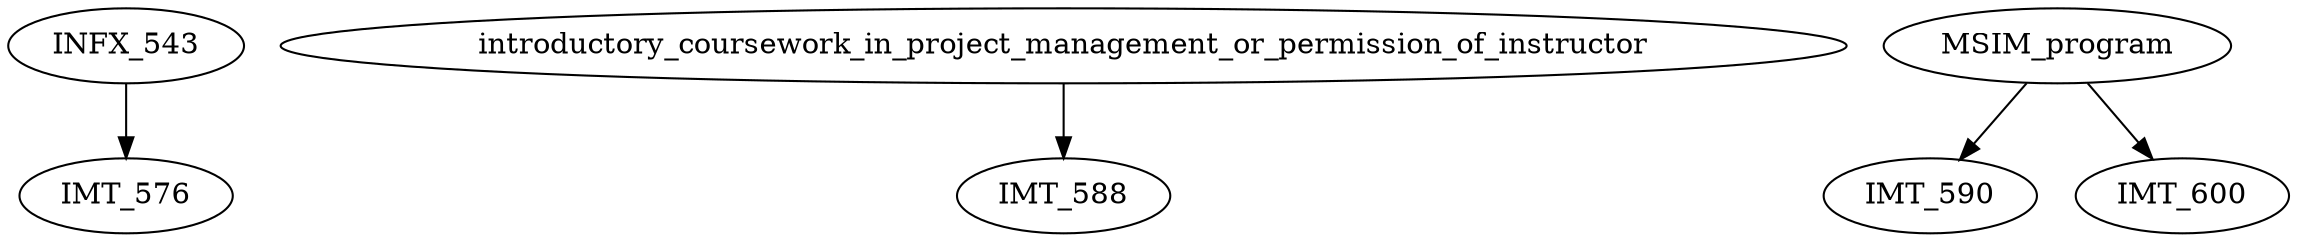 digraph G {
    edge [color=black];
    INFX_543 -> IMT_576;
    edge [color=black];
    introductory_coursework_in_project_management_or_permission_of_instructor -> IMT_588;
    edge [color=black];
    MSIM_program -> IMT_590;
    edge [color=black];
    MSIM_program -> IMT_600;
}
